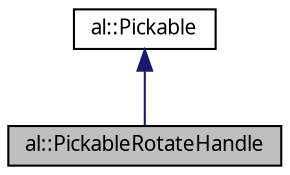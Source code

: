 digraph "al::PickableRotateHandle"
{
 // LATEX_PDF_SIZE
  bgcolor="transparent";
  edge [fontname="FreeSans.ttf",fontsize="10",labelfontname="FreeSans.ttf",labelfontsize="10"];
  node [fontname="FreeSans.ttf",fontsize="10",shape=record];
  Node1 [label="al::PickableRotateHandle",height=0.2,width=0.4,color="black", fillcolor="grey75", style="filled", fontcolor="black",tooltip=" "];
  Node2 -> Node1 [dir="back",color="midnightblue",fontsize="10",style="solid",fontname="FreeSans.ttf"];
  Node2 [label="al::Pickable",height=0.2,width=0.4,color="black",URL="$structal_1_1_pickable.html",tooltip=" "];
}
